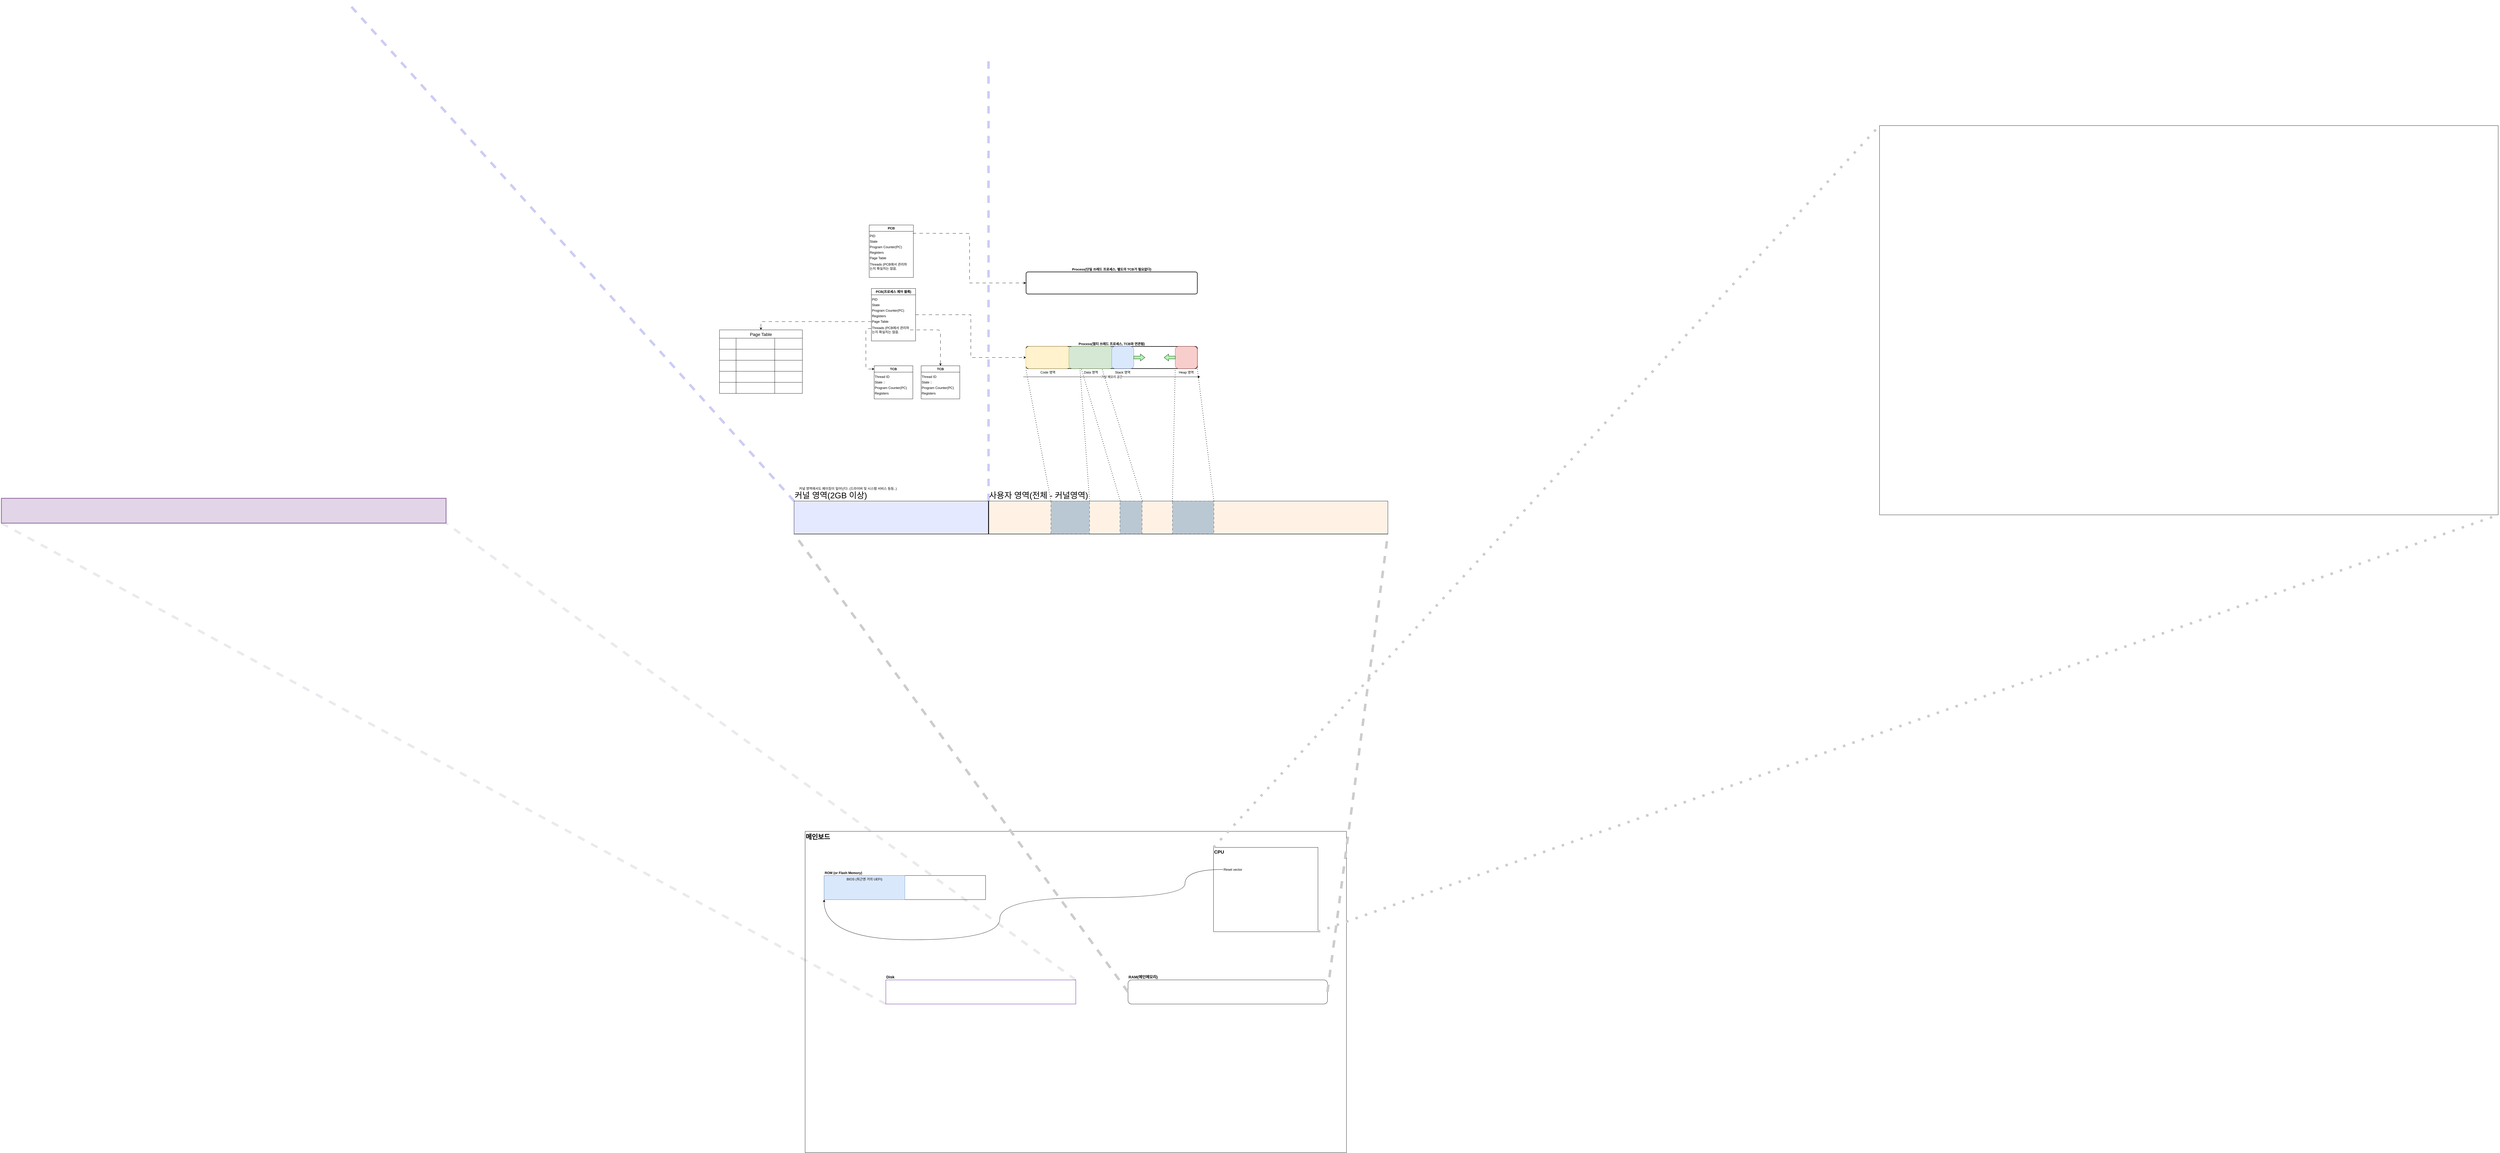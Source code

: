 <mxfile version="21.2.1" type="device">
  <diagram name="페이지-1" id="w3cRUwM86_0V4z1rOAap">
    <mxGraphModel dx="10690" dy="6540" grid="1" gridSize="10" guides="1" tooltips="1" connect="1" arrows="1" fold="1" page="0" pageScale="1" pageWidth="827" pageHeight="1169" math="0" shadow="0">
      <root>
        <mxCell id="0" />
        <mxCell id="1" style="" parent="0" />
        <mxCell id="Atr10vHD7Uc1EKGB259O-22" value="" style="group" parent="1" vertex="1" connectable="0">
          <mxGeometry x="-640" y="680" width="1960" height="1120" as="geometry" />
        </mxCell>
        <mxCell id="Atr10vHD7Uc1EKGB259O-1" value="메인보드" style="rounded=0;whiteSpace=wrap;html=1;verticalAlign=top;align=left;fontSize=24;fontStyle=1" parent="Atr10vHD7Uc1EKGB259O-22" vertex="1">
          <mxGeometry y="-43.636" width="1960" height="1163.636" as="geometry" />
        </mxCell>
        <mxCell id="Atr10vHD7Uc1EKGB259O-21" value="" style="group;labelPosition=center;verticalLabelPosition=top;align=center;verticalAlign=bottom;" parent="Atr10vHD7Uc1EKGB259O-22" vertex="1" connectable="0">
          <mxGeometry x="68.772" y="116.364" width="584.561" height="87.273" as="geometry" />
        </mxCell>
        <mxCell id="Atr10vHD7Uc1EKGB259O-2" value="ROM (or Flash Memory)" style="rounded=0;whiteSpace=wrap;html=1;labelPosition=center;verticalLabelPosition=top;align=left;verticalAlign=bottom;fontStyle=1" parent="Atr10vHD7Uc1EKGB259O-21" vertex="1">
          <mxGeometry width="584.561" height="87.273" as="geometry" />
        </mxCell>
        <mxCell id="Atr10vHD7Uc1EKGB259O-9" value="BIOS (최근엔 거의 UEFI)" style="rounded=0;whiteSpace=wrap;html=1;fillColor=#dae8fc;strokeColor=#6c8ebf;labelPosition=center;verticalLabelPosition=middle;align=center;verticalAlign=top;" parent="Atr10vHD7Uc1EKGB259O-21" vertex="1">
          <mxGeometry width="292.281" height="87.273" as="geometry" />
        </mxCell>
        <mxCell id="Atr10vHD7Uc1EKGB259O-17" value="" style="group" parent="Atr10vHD7Uc1EKGB259O-22" vertex="1" connectable="0">
          <mxGeometry x="1478.596" y="14.545" width="378.246" height="305.455" as="geometry" />
        </mxCell>
        <mxCell id="Atr10vHD7Uc1EKGB259O-18" value="" style="group" parent="Atr10vHD7Uc1EKGB259O-17" vertex="1" connectable="0">
          <mxGeometry width="378.246" height="305.455" as="geometry" />
        </mxCell>
        <mxCell id="Atr10vHD7Uc1EKGB259O-6" value="CPU" style="rounded=0;whiteSpace=wrap;html=1;fontSize=17;verticalAlign=top;align=left;fontStyle=1" parent="Atr10vHD7Uc1EKGB259O-18" vertex="1">
          <mxGeometry width="378.246" height="305.455" as="geometry" />
        </mxCell>
        <mxCell id="Atr10vHD7Uc1EKGB259O-10" value="Reset vector" style="text;html=1;strokeColor=none;fillColor=none;align=left;verticalAlign=middle;whiteSpace=wrap;rounded=0;" parent="Atr10vHD7Uc1EKGB259O-18" vertex="1">
          <mxGeometry x="34.386" y="58.182" width="154.737" height="43.636" as="geometry" />
        </mxCell>
        <mxCell id="Atr10vHD7Uc1EKGB259O-12" style="edgeStyle=orthogonalEdgeStyle;orthogonalLoop=1;jettySize=auto;html=1;entryX=0;entryY=1;entryDx=0;entryDy=0;curved=1;exitX=0;exitY=0.5;exitDx=0;exitDy=0;" parent="Atr10vHD7Uc1EKGB259O-22" source="Atr10vHD7Uc1EKGB259O-10" target="Atr10vHD7Uc1EKGB259O-9" edge="1">
          <mxGeometry relative="1" as="geometry">
            <mxPoint x="894.035" y="196.364" as="sourcePoint" />
            <Array as="points">
              <mxPoint x="1375.439" y="94.545" />
              <mxPoint x="1375.439" y="196.364" />
              <mxPoint x="704.912" y="196.364" />
              <mxPoint x="704.912" y="349.091" />
              <mxPoint x="68.772" y="349.091" />
            </Array>
          </mxGeometry>
        </mxCell>
        <mxCell id="Atr10vHD7Uc1EKGB259O-23" value="RAM(메인메모리)&lt;br style=&quot;font-size: 14px;&quot;&gt;" style="rounded=1;whiteSpace=wrap;html=1;align=left;verticalAlign=bottom;labelPosition=center;verticalLabelPosition=top;fontStyle=1;fontSize=14;" parent="Atr10vHD7Uc1EKGB259O-22" vertex="1">
          <mxGeometry x="1169.123" y="494.545" width="722.105" height="87.273" as="geometry" />
        </mxCell>
        <mxCell id="WG9KVxpAf_MhVoBtUx9F-7" value="Disk" style="rounded=0;whiteSpace=wrap;html=1;labelPosition=center;verticalLabelPosition=top;align=left;verticalAlign=bottom;fontStyle=1;fontSize=14;strokeColor=#4C0099;" parent="Atr10vHD7Uc1EKGB259O-22" vertex="1">
          <mxGeometry x="292.281" y="494.545" width="687.719" height="87.273" as="geometry" />
        </mxCell>
        <mxCell id="WG9KVxpAf_MhVoBtUx9F-10" value="" style="rounded=0;whiteSpace=wrap;html=1;" parent="1" vertex="1">
          <mxGeometry x="3250" y="-1920" width="2240" height="1410" as="geometry" />
        </mxCell>
        <mxCell id="WG9KVxpAf_MhVoBtUx9F-5" value="" style="endArrow=none;dashed=1;html=1;rounded=0;entryX=0;entryY=1;entryDx=0;entryDy=0;exitX=0;exitY=0.5;exitDx=0;exitDy=0;strokeWidth=9;strokeColor=#CCCCCC;" parent="1" source="Atr10vHD7Uc1EKGB259O-23" target="WG9KVxpAf_MhVoBtUx9F-1" edge="1">
          <mxGeometry width="50" height="50" relative="1" as="geometry">
            <mxPoint x="100" y="160" as="sourcePoint" />
            <mxPoint x="150" y="110" as="targetPoint" />
          </mxGeometry>
        </mxCell>
        <mxCell id="WG9KVxpAf_MhVoBtUx9F-6" value="" style="endArrow=none;dashed=1;html=1;rounded=0;entryX=1;entryY=1;entryDx=0;entryDy=0;exitX=1;exitY=0.5;exitDx=0;exitDy=0;strokeWidth=9;strokeColor=#CCCCCC;" parent="1" source="Atr10vHD7Uc1EKGB259O-23" target="WG9KVxpAf_MhVoBtUx9F-1" edge="1">
          <mxGeometry width="50" height="50" relative="1" as="geometry">
            <mxPoint x="550" y="-120" as="sourcePoint" />
            <mxPoint x="600" y="-170" as="targetPoint" />
          </mxGeometry>
        </mxCell>
        <mxCell id="WG9KVxpAf_MhVoBtUx9F-8" value="" style="endArrow=none;dashed=1;html=1;dashPattern=1 3;strokeWidth=9;rounded=0;exitX=0;exitY=0;exitDx=0;exitDy=0;entryX=0;entryY=0;entryDx=0;entryDy=0;strokeColor=#CCCCCC;" parent="1" source="Atr10vHD7Uc1EKGB259O-6" target="WG9KVxpAf_MhVoBtUx9F-10" edge="1">
          <mxGeometry width="50" height="50" relative="1" as="geometry">
            <mxPoint x="1610" y="-160" as="sourcePoint" />
            <mxPoint x="1660" y="-210" as="targetPoint" />
          </mxGeometry>
        </mxCell>
        <mxCell id="WG9KVxpAf_MhVoBtUx9F-11" value="" style="endArrow=none;dashed=1;html=1;dashPattern=1 3;strokeWidth=9;rounded=0;exitX=1;exitY=1;exitDx=0;exitDy=0;entryX=1;entryY=1;entryDx=0;entryDy=0;strokeColor=#CCCCCC;" parent="1" source="Atr10vHD7Uc1EKGB259O-6" target="WG9KVxpAf_MhVoBtUx9F-10" edge="1">
          <mxGeometry width="50" height="50" relative="1" as="geometry">
            <mxPoint x="2560" y="-470" as="sourcePoint" />
            <mxPoint x="2610" y="-520" as="targetPoint" />
          </mxGeometry>
        </mxCell>
        <mxCell id="WG9KVxpAf_MhVoBtUx9F-16" value="" style="group;fillColor=#f5f5f5;fontColor=#333333;strokeColor=#666666;" parent="1" vertex="1" connectable="0">
          <mxGeometry x="-680" y="-560" width="2150" height="120" as="geometry" />
        </mxCell>
        <mxCell id="WG9KVxpAf_MhVoBtUx9F-1" value="" style="rounded=0;whiteSpace=wrap;html=1;" parent="WG9KVxpAf_MhVoBtUx9F-16" vertex="1">
          <mxGeometry width="2150" height="119" as="geometry" />
        </mxCell>
        <mxCell id="WG9KVxpAf_MhVoBtUx9F-14" value="커널 영역(2GB 이상)" style="rounded=0;whiteSpace=wrap;html=1;fillColor=#002AFF;opacity=10;verticalAlign=bottom;align=left;labelPosition=center;verticalLabelPosition=top;fontSize=30;" parent="WG9KVxpAf_MhVoBtUx9F-16" vertex="1">
          <mxGeometry width="704.181" height="119" as="geometry" />
        </mxCell>
        <mxCell id="WG9KVxpAf_MhVoBtUx9F-15" value="사용자 영역(전체 - 커널영역)" style="rounded=0;whiteSpace=wrap;html=1;fillColor=#FF8000;opacity=10;verticalAlign=bottom;align=left;labelPosition=center;verticalLabelPosition=top;fontSize=30;" parent="WG9KVxpAf_MhVoBtUx9F-16" vertex="1">
          <mxGeometry x="704.181" width="1445.819" height="119" as="geometry" />
        </mxCell>
        <mxCell id="WG9KVxpAf_MhVoBtUx9F-51" value="" style="rounded=0;whiteSpace=wrap;html=1;fillColor=#bac8d3;strokeWidth=1;strokeColor=#23445d;dashed=1;dashPattern=8 8;" parent="WG9KVxpAf_MhVoBtUx9F-16" vertex="1">
          <mxGeometry x="930" width="140" height="119" as="geometry" />
        </mxCell>
        <mxCell id="WG9KVxpAf_MhVoBtUx9F-53" value="" style="line;strokeWidth=3;direction=south;html=1;" parent="WG9KVxpAf_MhVoBtUx9F-16" vertex="1">
          <mxGeometry x="699.18" width="10" height="119" as="geometry" />
        </mxCell>
        <mxCell id="WG9KVxpAf_MhVoBtUx9F-124" value="" style="rounded=0;whiteSpace=wrap;html=1;fillColor=#bac8d3;strokeWidth=1;strokeColor=#23445d;dashed=1;dashPattern=8 8;" parent="WG9KVxpAf_MhVoBtUx9F-16" vertex="1">
          <mxGeometry x="1180" width="80" height="119" as="geometry" />
        </mxCell>
        <mxCell id="WG9KVxpAf_MhVoBtUx9F-125" value="" style="rounded=0;whiteSpace=wrap;html=1;fillColor=#bac8d3;strokeWidth=1;strokeColor=#23445d;dashed=1;dashPattern=8 8;" parent="WG9KVxpAf_MhVoBtUx9F-16" vertex="1">
          <mxGeometry x="1370" width="150" height="119" as="geometry" />
        </mxCell>
        <mxCell id="WG9KVxpAf_MhVoBtUx9F-84" style="edgeStyle=orthogonalEdgeStyle;rounded=0;orthogonalLoop=1;jettySize=auto;html=1;entryX=0;entryY=0.5;entryDx=0;entryDy=0;dashed=1;dashPattern=12 12;" parent="1" target="WG9KVxpAf_MhVoBtUx9F-50" edge="1">
          <mxGeometry relative="1" as="geometry">
            <mxPoint x="-250" y="-1530" as="sourcePoint" />
          </mxGeometry>
        </mxCell>
        <mxCell id="WG9KVxpAf_MhVoBtUx9F-93" style="edgeStyle=orthogonalEdgeStyle;rounded=0;orthogonalLoop=1;jettySize=auto;html=1;exitX=1;exitY=0.5;exitDx=0;exitDy=0;entryX=0;entryY=0.5;entryDx=0;entryDy=0;dashed=1;dashPattern=12 12;" parent="1" source="WG9KVxpAf_MhVoBtUx9F-34" target="WG9KVxpAf_MhVoBtUx9F-83" edge="1">
          <mxGeometry relative="1" as="geometry" />
        </mxCell>
        <mxCell id="WG9KVxpAf_MhVoBtUx9F-34" value="PCB(프로세스 제어 블록)" style="swimlane;whiteSpace=wrap;html=1;" parent="1" vertex="1">
          <mxGeometry x="-400" y="-1330" width="160" height="190" as="geometry">
            <mxRectangle x="-640" y="-1000" width="70" height="30" as="alternateBounds" />
          </mxGeometry>
        </mxCell>
        <mxCell id="WG9KVxpAf_MhVoBtUx9F-35" value="PID" style="text;html=1;strokeColor=none;fillColor=none;align=left;verticalAlign=middle;whiteSpace=wrap;rounded=0;" parent="WG9KVxpAf_MhVoBtUx9F-34" vertex="1">
          <mxGeometry y="30" width="90" height="20" as="geometry" />
        </mxCell>
        <mxCell id="WG9KVxpAf_MhVoBtUx9F-38" value="State" style="text;html=1;strokeColor=none;fillColor=none;align=left;verticalAlign=middle;whiteSpace=wrap;rounded=0;" parent="WG9KVxpAf_MhVoBtUx9F-34" vertex="1">
          <mxGeometry y="50" width="90" height="20" as="geometry" />
        </mxCell>
        <mxCell id="WG9KVxpAf_MhVoBtUx9F-39" value="Program Counter(PC)" style="text;html=1;strokeColor=none;fillColor=none;align=left;verticalAlign=middle;whiteSpace=wrap;rounded=0;" parent="WG9KVxpAf_MhVoBtUx9F-34" vertex="1">
          <mxGeometry y="70" width="140" height="20" as="geometry" />
        </mxCell>
        <mxCell id="WG9KVxpAf_MhVoBtUx9F-40" value="Registers" style="text;html=1;strokeColor=none;fillColor=none;align=left;verticalAlign=middle;whiteSpace=wrap;rounded=0;" parent="WG9KVxpAf_MhVoBtUx9F-34" vertex="1">
          <mxGeometry y="90" width="90" height="20" as="geometry" />
        </mxCell>
        <mxCell id="WG9KVxpAf_MhVoBtUx9F-54" value="Page Table" style="text;html=1;strokeColor=none;fillColor=none;align=left;verticalAlign=middle;whiteSpace=wrap;rounded=0;" parent="WG9KVxpAf_MhVoBtUx9F-34" vertex="1">
          <mxGeometry y="110" width="140" height="20" as="geometry" />
        </mxCell>
        <mxCell id="WG9KVxpAf_MhVoBtUx9F-81" value="Threads (PCB에서 관리하는지 확실치는 않음." style="text;html=1;strokeColor=none;fillColor=none;align=left;verticalAlign=middle;whiteSpace=wrap;rounded=0;" parent="WG9KVxpAf_MhVoBtUx9F-34" vertex="1">
          <mxGeometry y="140" width="140" height="20" as="geometry" />
        </mxCell>
        <mxCell id="WG9KVxpAf_MhVoBtUx9F-42" value="TCB" style="swimlane;whiteSpace=wrap;html=1;" parent="1" vertex="1">
          <mxGeometry x="-390" y="-1050" width="140" height="120" as="geometry">
            <mxRectangle x="-640" y="-1000" width="70" height="30" as="alternateBounds" />
          </mxGeometry>
        </mxCell>
        <mxCell id="WG9KVxpAf_MhVoBtUx9F-43" value="Thread ID" style="text;html=1;strokeColor=none;fillColor=none;align=left;verticalAlign=middle;whiteSpace=wrap;rounded=0;" parent="WG9KVxpAf_MhVoBtUx9F-42" vertex="1">
          <mxGeometry y="30" width="90" height="20" as="geometry" />
        </mxCell>
        <mxCell id="WG9KVxpAf_MhVoBtUx9F-44" value="State ::" style="text;html=1;strokeColor=none;fillColor=none;align=left;verticalAlign=middle;whiteSpace=wrap;rounded=0;" parent="WG9KVxpAf_MhVoBtUx9F-42" vertex="1">
          <mxGeometry y="50" width="90" height="20" as="geometry" />
        </mxCell>
        <mxCell id="WG9KVxpAf_MhVoBtUx9F-45" value="Program Counter(PC)" style="text;html=1;strokeColor=none;fillColor=none;align=left;verticalAlign=middle;whiteSpace=wrap;rounded=0;" parent="WG9KVxpAf_MhVoBtUx9F-42" vertex="1">
          <mxGeometry y="70" width="140" height="20" as="geometry" />
        </mxCell>
        <mxCell id="WG9KVxpAf_MhVoBtUx9F-46" value="Registers" style="text;html=1;strokeColor=none;fillColor=none;align=left;verticalAlign=middle;whiteSpace=wrap;rounded=0;" parent="WG9KVxpAf_MhVoBtUx9F-42" vertex="1">
          <mxGeometry y="90" width="90" height="20" as="geometry" />
        </mxCell>
        <mxCell id="WG9KVxpAf_MhVoBtUx9F-48" value="" style="endArrow=none;dashed=1;html=1;rounded=0;exitX=0;exitY=0;exitDx=0;exitDy=0;strokeWidth=9;strokeColor=#0000CC;opacity=20;" parent="1" source="WG9KVxpAf_MhVoBtUx9F-14" edge="1">
          <mxGeometry width="50" height="50" relative="1" as="geometry">
            <mxPoint x="-690" y="-650" as="sourcePoint" />
            <mxPoint x="-2300" y="-2370" as="targetPoint" />
          </mxGeometry>
        </mxCell>
        <mxCell id="WG9KVxpAf_MhVoBtUx9F-49" value="" style="endArrow=none;dashed=1;html=1;rounded=0;exitX=0;exitY=0;exitDx=0;exitDy=0;strokeWidth=9;strokeColor=#0000CC;opacity=20;" parent="1" source="WG9KVxpAf_MhVoBtUx9F-15" edge="1">
          <mxGeometry width="50" height="50" relative="1" as="geometry">
            <mxPoint x="580" y="-1050" as="sourcePoint" />
            <mxPoint x="24" y="-2180" as="targetPoint" />
          </mxGeometry>
        </mxCell>
        <mxCell id="WG9KVxpAf_MhVoBtUx9F-50" value="Process(단일 쓰레드 프로세스, 별도의 TCB가 필요없다)" style="rounded=1;whiteSpace=wrap;html=1;absoluteArcSize=1;arcSize=14;strokeWidth=2;fontStyle=1;labelPosition=center;verticalLabelPosition=top;align=center;verticalAlign=bottom;" parent="1" vertex="1">
          <mxGeometry x="160" y="-1390" width="620" height="80" as="geometry" />
        </mxCell>
        <mxCell id="WG9KVxpAf_MhVoBtUx9F-55" value="Page Table" style="shape=table;startSize=30;container=1;collapsible=0;childLayout=tableLayout;strokeColor=default;fontSize=16;" parent="1" vertex="1">
          <mxGeometry x="-950" y="-1180" width="300" height="230" as="geometry" />
        </mxCell>
        <mxCell id="WG9KVxpAf_MhVoBtUx9F-56" value="" style="shape=tableRow;horizontal=0;startSize=0;swimlaneHead=0;swimlaneBody=0;strokeColor=inherit;top=0;left=0;bottom=0;right=0;collapsible=0;dropTarget=0;fillColor=none;points=[[0,0.5],[1,0.5]];portConstraint=eastwest;fontSize=16;" parent="WG9KVxpAf_MhVoBtUx9F-55" vertex="1">
          <mxGeometry y="30" width="300" height="40" as="geometry" />
        </mxCell>
        <mxCell id="WG9KVxpAf_MhVoBtUx9F-57" value="" style="shape=partialRectangle;html=1;whiteSpace=wrap;connectable=0;strokeColor=inherit;overflow=hidden;fillColor=none;top=0;left=0;bottom=0;right=0;pointerEvents=1;fontSize=16;" parent="WG9KVxpAf_MhVoBtUx9F-56" vertex="1">
          <mxGeometry width="60" height="40" as="geometry">
            <mxRectangle width="60" height="40" as="alternateBounds" />
          </mxGeometry>
        </mxCell>
        <mxCell id="WG9KVxpAf_MhVoBtUx9F-58" value="" style="shape=partialRectangle;html=1;whiteSpace=wrap;connectable=0;strokeColor=inherit;overflow=hidden;fillColor=none;top=0;left=0;bottom=0;right=0;pointerEvents=1;fontSize=16;" parent="WG9KVxpAf_MhVoBtUx9F-56" vertex="1">
          <mxGeometry x="60" width="140" height="40" as="geometry">
            <mxRectangle width="140" height="40" as="alternateBounds" />
          </mxGeometry>
        </mxCell>
        <mxCell id="WG9KVxpAf_MhVoBtUx9F-59" value="" style="shape=partialRectangle;html=1;whiteSpace=wrap;connectable=0;strokeColor=inherit;overflow=hidden;fillColor=none;top=0;left=0;bottom=0;right=0;pointerEvents=1;fontSize=16;" parent="WG9KVxpAf_MhVoBtUx9F-56" vertex="1">
          <mxGeometry x="200" width="100" height="40" as="geometry">
            <mxRectangle width="100" height="40" as="alternateBounds" />
          </mxGeometry>
        </mxCell>
        <mxCell id="WG9KVxpAf_MhVoBtUx9F-60" value="" style="shape=tableRow;horizontal=0;startSize=0;swimlaneHead=0;swimlaneBody=0;strokeColor=inherit;top=0;left=0;bottom=0;right=0;collapsible=0;dropTarget=0;fillColor=none;points=[[0,0.5],[1,0.5]];portConstraint=eastwest;fontSize=16;" parent="WG9KVxpAf_MhVoBtUx9F-55" vertex="1">
          <mxGeometry y="70" width="300" height="40" as="geometry" />
        </mxCell>
        <mxCell id="WG9KVxpAf_MhVoBtUx9F-61" value="" style="shape=partialRectangle;html=1;whiteSpace=wrap;connectable=0;strokeColor=inherit;overflow=hidden;fillColor=none;top=0;left=0;bottom=0;right=0;pointerEvents=1;fontSize=16;" parent="WG9KVxpAf_MhVoBtUx9F-60" vertex="1">
          <mxGeometry width="60" height="40" as="geometry">
            <mxRectangle width="60" height="40" as="alternateBounds" />
          </mxGeometry>
        </mxCell>
        <mxCell id="WG9KVxpAf_MhVoBtUx9F-62" value="" style="shape=partialRectangle;html=1;whiteSpace=wrap;connectable=0;strokeColor=inherit;overflow=hidden;fillColor=none;top=0;left=0;bottom=0;right=0;pointerEvents=1;fontSize=16;" parent="WG9KVxpAf_MhVoBtUx9F-60" vertex="1">
          <mxGeometry x="60" width="140" height="40" as="geometry">
            <mxRectangle width="140" height="40" as="alternateBounds" />
          </mxGeometry>
        </mxCell>
        <mxCell id="WG9KVxpAf_MhVoBtUx9F-63" value="" style="shape=partialRectangle;html=1;whiteSpace=wrap;connectable=0;strokeColor=inherit;overflow=hidden;fillColor=none;top=0;left=0;bottom=0;right=0;pointerEvents=1;fontSize=16;" parent="WG9KVxpAf_MhVoBtUx9F-60" vertex="1">
          <mxGeometry x="200" width="100" height="40" as="geometry">
            <mxRectangle width="100" height="40" as="alternateBounds" />
          </mxGeometry>
        </mxCell>
        <mxCell id="WG9KVxpAf_MhVoBtUx9F-64" value="" style="shape=tableRow;horizontal=0;startSize=0;swimlaneHead=0;swimlaneBody=0;strokeColor=inherit;top=0;left=0;bottom=0;right=0;collapsible=0;dropTarget=0;fillColor=none;points=[[0,0.5],[1,0.5]];portConstraint=eastwest;fontSize=16;" parent="WG9KVxpAf_MhVoBtUx9F-55" vertex="1">
          <mxGeometry y="110" width="300" height="40" as="geometry" />
        </mxCell>
        <mxCell id="WG9KVxpAf_MhVoBtUx9F-65" value="" style="shape=partialRectangle;html=1;whiteSpace=wrap;connectable=0;strokeColor=inherit;overflow=hidden;fillColor=none;top=0;left=0;bottom=0;right=0;pointerEvents=1;fontSize=16;" parent="WG9KVxpAf_MhVoBtUx9F-64" vertex="1">
          <mxGeometry width="60" height="40" as="geometry">
            <mxRectangle width="60" height="40" as="alternateBounds" />
          </mxGeometry>
        </mxCell>
        <mxCell id="WG9KVxpAf_MhVoBtUx9F-66" value="" style="shape=partialRectangle;html=1;whiteSpace=wrap;connectable=0;strokeColor=inherit;overflow=hidden;fillColor=none;top=0;left=0;bottom=0;right=0;pointerEvents=1;fontSize=16;" parent="WG9KVxpAf_MhVoBtUx9F-64" vertex="1">
          <mxGeometry x="60" width="140" height="40" as="geometry">
            <mxRectangle width="140" height="40" as="alternateBounds" />
          </mxGeometry>
        </mxCell>
        <mxCell id="WG9KVxpAf_MhVoBtUx9F-67" value="" style="shape=partialRectangle;html=1;whiteSpace=wrap;connectable=0;strokeColor=inherit;overflow=hidden;fillColor=none;top=0;left=0;bottom=0;right=0;pointerEvents=1;fontSize=16;" parent="WG9KVxpAf_MhVoBtUx9F-64" vertex="1">
          <mxGeometry x="200" width="100" height="40" as="geometry">
            <mxRectangle width="100" height="40" as="alternateBounds" />
          </mxGeometry>
        </mxCell>
        <mxCell id="WG9KVxpAf_MhVoBtUx9F-68" value="" style="shape=tableRow;horizontal=0;startSize=0;swimlaneHead=0;swimlaneBody=0;strokeColor=inherit;top=0;left=0;bottom=0;right=0;collapsible=0;dropTarget=0;fillColor=none;points=[[0,0.5],[1,0.5]];portConstraint=eastwest;fontSize=16;" parent="WG9KVxpAf_MhVoBtUx9F-55" vertex="1">
          <mxGeometry y="150" width="300" height="40" as="geometry" />
        </mxCell>
        <mxCell id="WG9KVxpAf_MhVoBtUx9F-69" value="" style="shape=partialRectangle;html=1;whiteSpace=wrap;connectable=0;strokeColor=inherit;overflow=hidden;fillColor=none;top=0;left=0;bottom=0;right=0;pointerEvents=1;fontSize=16;" parent="WG9KVxpAf_MhVoBtUx9F-68" vertex="1">
          <mxGeometry width="60" height="40" as="geometry">
            <mxRectangle width="60" height="40" as="alternateBounds" />
          </mxGeometry>
        </mxCell>
        <mxCell id="WG9KVxpAf_MhVoBtUx9F-70" value="" style="shape=partialRectangle;html=1;whiteSpace=wrap;connectable=0;strokeColor=inherit;overflow=hidden;fillColor=none;top=0;left=0;bottom=0;right=0;pointerEvents=1;fontSize=16;" parent="WG9KVxpAf_MhVoBtUx9F-68" vertex="1">
          <mxGeometry x="60" width="140" height="40" as="geometry">
            <mxRectangle width="140" height="40" as="alternateBounds" />
          </mxGeometry>
        </mxCell>
        <mxCell id="WG9KVxpAf_MhVoBtUx9F-71" value="" style="shape=partialRectangle;html=1;whiteSpace=wrap;connectable=0;strokeColor=inherit;overflow=hidden;fillColor=none;top=0;left=0;bottom=0;right=0;pointerEvents=1;fontSize=16;" parent="WG9KVxpAf_MhVoBtUx9F-68" vertex="1">
          <mxGeometry x="200" width="100" height="40" as="geometry">
            <mxRectangle width="100" height="40" as="alternateBounds" />
          </mxGeometry>
        </mxCell>
        <mxCell id="WG9KVxpAf_MhVoBtUx9F-72" value="" style="shape=tableRow;horizontal=0;startSize=0;swimlaneHead=0;swimlaneBody=0;strokeColor=inherit;top=0;left=0;bottom=0;right=0;collapsible=0;dropTarget=0;fillColor=none;points=[[0,0.5],[1,0.5]];portConstraint=eastwest;fontSize=16;" parent="WG9KVxpAf_MhVoBtUx9F-55" vertex="1">
          <mxGeometry y="190" width="300" height="40" as="geometry" />
        </mxCell>
        <mxCell id="WG9KVxpAf_MhVoBtUx9F-73" value="" style="shape=partialRectangle;html=1;whiteSpace=wrap;connectable=0;strokeColor=inherit;overflow=hidden;fillColor=none;top=0;left=0;bottom=0;right=0;pointerEvents=1;fontSize=16;" parent="WG9KVxpAf_MhVoBtUx9F-72" vertex="1">
          <mxGeometry width="60" height="40" as="geometry">
            <mxRectangle width="60" height="40" as="alternateBounds" />
          </mxGeometry>
        </mxCell>
        <mxCell id="WG9KVxpAf_MhVoBtUx9F-74" value="" style="shape=partialRectangle;html=1;whiteSpace=wrap;connectable=0;strokeColor=inherit;overflow=hidden;fillColor=none;top=0;left=0;bottom=0;right=0;pointerEvents=1;fontSize=16;" parent="WG9KVxpAf_MhVoBtUx9F-72" vertex="1">
          <mxGeometry x="60" width="140" height="40" as="geometry">
            <mxRectangle width="140" height="40" as="alternateBounds" />
          </mxGeometry>
        </mxCell>
        <mxCell id="WG9KVxpAf_MhVoBtUx9F-75" value="" style="shape=partialRectangle;html=1;whiteSpace=wrap;connectable=0;strokeColor=inherit;overflow=hidden;fillColor=none;top=0;left=0;bottom=0;right=0;pointerEvents=1;fontSize=16;" parent="WG9KVxpAf_MhVoBtUx9F-72" vertex="1">
          <mxGeometry x="200" width="100" height="40" as="geometry">
            <mxRectangle width="100" height="40" as="alternateBounds" />
          </mxGeometry>
        </mxCell>
        <mxCell id="WG9KVxpAf_MhVoBtUx9F-77" value="" style="endArrow=none;dashed=1;html=1;rounded=0;exitX=0;exitY=1;exitDx=0;exitDy=0;strokeWidth=9;strokeColor=#432D57;opacity=10;fillColor=#76608a;entryX=0;entryY=1;entryDx=0;entryDy=0;" parent="1" source="WG9KVxpAf_MhVoBtUx9F-7" target="WG9KVxpAf_MhVoBtUx9F-79" edge="1">
          <mxGeometry width="50" height="50" relative="1" as="geometry">
            <mxPoint x="20" y="470" as="sourcePoint" />
            <mxPoint x="-4140" y="-310" as="targetPoint" />
          </mxGeometry>
        </mxCell>
        <mxCell id="WG9KVxpAf_MhVoBtUx9F-78" value="" style="endArrow=none;dashed=1;html=1;rounded=0;exitX=1;exitY=0;exitDx=0;exitDy=0;strokeWidth=9;strokeColor=#432D57;opacity=10;fillColor=#76608a;entryX=1;entryY=1;entryDx=0;entryDy=0;" parent="1" source="WG9KVxpAf_MhVoBtUx9F-7" target="WG9KVxpAf_MhVoBtUx9F-79" edge="1">
          <mxGeometry width="50" height="50" relative="1" as="geometry">
            <mxPoint x="160" y="-30" as="sourcePoint" />
            <mxPoint x="-1440" y="-460" as="targetPoint" />
          </mxGeometry>
        </mxCell>
        <mxCell id="WG9KVxpAf_MhVoBtUx9F-79" value="" style="rounded=0;whiteSpace=wrap;html=1;fillColor=#e1d5e7;strokeColor=#9673a6;strokeWidth=3;" parent="1" vertex="1">
          <mxGeometry x="-3550" y="-570" width="1610" height="90" as="geometry" />
        </mxCell>
        <mxCell id="WG9KVxpAf_MhVoBtUx9F-83" value="Process(멀티&amp;nbsp;쓰레드 프로세스, TCB와 연관됨)" style="rounded=1;whiteSpace=wrap;html=1;absoluteArcSize=1;arcSize=14;strokeWidth=2;fontStyle=1;labelPosition=center;verticalLabelPosition=top;align=center;verticalAlign=bottom;" parent="1" vertex="1">
          <mxGeometry x="160" y="-1120" width="620" height="80" as="geometry" />
        </mxCell>
        <mxCell id="WG9KVxpAf_MhVoBtUx9F-85" value="PCB" style="swimlane;whiteSpace=wrap;html=1;" parent="1" vertex="1">
          <mxGeometry x="-408" y="-1560" width="160" height="190" as="geometry">
            <mxRectangle x="-640" y="-1000" width="70" height="30" as="alternateBounds" />
          </mxGeometry>
        </mxCell>
        <mxCell id="WG9KVxpAf_MhVoBtUx9F-86" value="PID" style="text;html=1;strokeColor=none;fillColor=none;align=left;verticalAlign=middle;whiteSpace=wrap;rounded=0;" parent="WG9KVxpAf_MhVoBtUx9F-85" vertex="1">
          <mxGeometry y="30" width="90" height="20" as="geometry" />
        </mxCell>
        <mxCell id="WG9KVxpAf_MhVoBtUx9F-87" value="State" style="text;html=1;strokeColor=none;fillColor=none;align=left;verticalAlign=middle;whiteSpace=wrap;rounded=0;" parent="WG9KVxpAf_MhVoBtUx9F-85" vertex="1">
          <mxGeometry y="50" width="90" height="20" as="geometry" />
        </mxCell>
        <mxCell id="WG9KVxpAf_MhVoBtUx9F-88" value="Program Counter(PC)" style="text;html=1;strokeColor=none;fillColor=none;align=left;verticalAlign=middle;whiteSpace=wrap;rounded=0;" parent="WG9KVxpAf_MhVoBtUx9F-85" vertex="1">
          <mxGeometry y="70" width="140" height="20" as="geometry" />
        </mxCell>
        <mxCell id="WG9KVxpAf_MhVoBtUx9F-89" value="Registers" style="text;html=1;strokeColor=none;fillColor=none;align=left;verticalAlign=middle;whiteSpace=wrap;rounded=0;" parent="WG9KVxpAf_MhVoBtUx9F-85" vertex="1">
          <mxGeometry y="90" width="90" height="20" as="geometry" />
        </mxCell>
        <mxCell id="WG9KVxpAf_MhVoBtUx9F-90" value="Page Table" style="text;html=1;strokeColor=none;fillColor=none;align=left;verticalAlign=middle;whiteSpace=wrap;rounded=0;" parent="WG9KVxpAf_MhVoBtUx9F-85" vertex="1">
          <mxGeometry y="110" width="140" height="20" as="geometry" />
        </mxCell>
        <mxCell id="WG9KVxpAf_MhVoBtUx9F-91" value="Threads (PCB에서 관리하는지 확실치는 않음." style="text;html=1;strokeColor=none;fillColor=none;align=left;verticalAlign=middle;whiteSpace=wrap;rounded=0;" parent="WG9KVxpAf_MhVoBtUx9F-85" vertex="1">
          <mxGeometry y="140" width="140" height="20" as="geometry" />
        </mxCell>
        <mxCell id="WG9KVxpAf_MhVoBtUx9F-94" style="edgeStyle=orthogonalEdgeStyle;rounded=1;orthogonalLoop=1;jettySize=auto;html=1;exitX=0;exitY=0.25;exitDx=0;exitDy=0;entryX=0.005;entryY=0.097;entryDx=0;entryDy=0;entryPerimeter=0;dashed=1;dashPattern=12 12;" parent="1" source="WG9KVxpAf_MhVoBtUx9F-81" target="WG9KVxpAf_MhVoBtUx9F-42" edge="1">
          <mxGeometry relative="1" as="geometry">
            <Array as="points">
              <mxPoint x="-420" y="-1185" />
              <mxPoint x="-420" y="-1038" />
            </Array>
          </mxGeometry>
        </mxCell>
        <mxCell id="WG9KVxpAf_MhVoBtUx9F-95" value="TCB" style="swimlane;whiteSpace=wrap;html=1;" parent="1" vertex="1">
          <mxGeometry x="-220" y="-1050" width="140" height="120" as="geometry">
            <mxRectangle x="-640" y="-1000" width="70" height="30" as="alternateBounds" />
          </mxGeometry>
        </mxCell>
        <mxCell id="WG9KVxpAf_MhVoBtUx9F-96" value="Thread ID" style="text;html=1;strokeColor=none;fillColor=none;align=left;verticalAlign=middle;whiteSpace=wrap;rounded=0;" parent="WG9KVxpAf_MhVoBtUx9F-95" vertex="1">
          <mxGeometry y="30" width="90" height="20" as="geometry" />
        </mxCell>
        <mxCell id="WG9KVxpAf_MhVoBtUx9F-97" value="State ::" style="text;html=1;strokeColor=none;fillColor=none;align=left;verticalAlign=middle;whiteSpace=wrap;rounded=0;" parent="WG9KVxpAf_MhVoBtUx9F-95" vertex="1">
          <mxGeometry y="50" width="90" height="20" as="geometry" />
        </mxCell>
        <mxCell id="WG9KVxpAf_MhVoBtUx9F-98" value="Program Counter(PC)" style="text;html=1;strokeColor=none;fillColor=none;align=left;verticalAlign=middle;whiteSpace=wrap;rounded=0;" parent="WG9KVxpAf_MhVoBtUx9F-95" vertex="1">
          <mxGeometry y="70" width="140" height="20" as="geometry" />
        </mxCell>
        <mxCell id="WG9KVxpAf_MhVoBtUx9F-99" value="Registers" style="text;html=1;strokeColor=none;fillColor=none;align=left;verticalAlign=middle;whiteSpace=wrap;rounded=0;" parent="WG9KVxpAf_MhVoBtUx9F-95" vertex="1">
          <mxGeometry y="90" width="90" height="20" as="geometry" />
        </mxCell>
        <mxCell id="WG9KVxpAf_MhVoBtUx9F-102" style="edgeStyle=orthogonalEdgeStyle;rounded=1;orthogonalLoop=1;jettySize=auto;html=1;dashed=1;dashPattern=12 12;" parent="1" source="WG9KVxpAf_MhVoBtUx9F-81" target="WG9KVxpAf_MhVoBtUx9F-95" edge="1">
          <mxGeometry relative="1" as="geometry" />
        </mxCell>
        <mxCell id="WG9KVxpAf_MhVoBtUx9F-110" style="edgeStyle=orthogonalEdgeStyle;rounded=0;orthogonalLoop=1;jettySize=auto;html=1;dashed=1;dashPattern=12 12;" parent="1" source="WG9KVxpAf_MhVoBtUx9F-54" target="WG9KVxpAf_MhVoBtUx9F-55" edge="1">
          <mxGeometry relative="1" as="geometry" />
        </mxCell>
        <mxCell id="WG9KVxpAf_MhVoBtUx9F-114" value="Code 영역" style="rounded=1;whiteSpace=wrap;html=1;labelPosition=center;verticalLabelPosition=bottom;align=center;verticalAlign=top;fillColor=#fff2cc;strokeColor=#d6b656;" parent="1" vertex="1">
          <mxGeometry x="159" y="-1120" width="160" height="80" as="geometry" />
        </mxCell>
        <mxCell id="WG9KVxpAf_MhVoBtUx9F-115" value="Data 영역" style="rounded=1;whiteSpace=wrap;html=1;labelPosition=center;verticalLabelPosition=bottom;align=center;verticalAlign=top;fillColor=#d5e8d4;strokeColor=#82b366;" parent="1" vertex="1">
          <mxGeometry x="315" y="-1120" width="160" height="80" as="geometry" />
        </mxCell>
        <mxCell id="WG9KVxpAf_MhVoBtUx9F-116" value="가상 메모리 공간" style="endArrow=classic;html=1;rounded=0;" parent="1" edge="1">
          <mxGeometry width="50" height="50" relative="1" as="geometry">
            <mxPoint x="150" y="-1010" as="sourcePoint" />
            <mxPoint x="790" y="-1010" as="targetPoint" />
          </mxGeometry>
        </mxCell>
        <mxCell id="WG9KVxpAf_MhVoBtUx9F-117" value="Stack 영역" style="rounded=1;whiteSpace=wrap;html=1;labelPosition=center;verticalLabelPosition=bottom;align=center;verticalAlign=top;fillColor=#dae8fc;strokeColor=#6c8ebf;" parent="1" vertex="1">
          <mxGeometry x="470" y="-1120" width="80" height="80" as="geometry" />
        </mxCell>
        <mxCell id="WG9KVxpAf_MhVoBtUx9F-118" value="Heap 영역" style="rounded=1;whiteSpace=wrap;html=1;labelPosition=center;verticalLabelPosition=bottom;align=center;verticalAlign=top;fillColor=#f8cecc;strokeColor=#b85450;" parent="1" vertex="1">
          <mxGeometry x="700" y="-1120" width="80" height="80" as="geometry" />
        </mxCell>
        <mxCell id="WG9KVxpAf_MhVoBtUx9F-122" value="" style="html=1;outlineConnect=0;whiteSpace=wrap;fillColor=#AFFFAF;shape=mxgraph.archimate3.process;" parent="1" vertex="1">
          <mxGeometry x="550" y="-1092.5" width="40" height="25" as="geometry" />
        </mxCell>
        <mxCell id="WG9KVxpAf_MhVoBtUx9F-123" value="" style="html=1;outlineConnect=0;whiteSpace=wrap;fillColor=#AFFFAF;shape=mxgraph.archimate3.process;rotation=-180;" parent="1" vertex="1">
          <mxGeometry x="660" y="-1092.5" width="40" height="25" as="geometry" />
        </mxCell>
        <mxCell id="WG9KVxpAf_MhVoBtUx9F-126" value="" style="endArrow=none;dashed=1;html=1;dashPattern=1 3;strokeWidth=2;rounded=0;entryX=0;entryY=1;entryDx=0;entryDy=0;exitX=0;exitY=0;exitDx=0;exitDy=0;" parent="1" source="WG9KVxpAf_MhVoBtUx9F-51" target="WG9KVxpAf_MhVoBtUx9F-114" edge="1">
          <mxGeometry width="50" height="50" relative="1" as="geometry">
            <mxPoint x="170" y="-950" as="sourcePoint" />
            <mxPoint x="220" y="-1000" as="targetPoint" />
          </mxGeometry>
        </mxCell>
        <mxCell id="WG9KVxpAf_MhVoBtUx9F-128" value="" style="endArrow=none;dashed=1;html=1;dashPattern=1 3;strokeWidth=2;rounded=0;entryX=0.25;entryY=1;entryDx=0;entryDy=0;" parent="1" target="WG9KVxpAf_MhVoBtUx9F-115" edge="1">
          <mxGeometry width="50" height="50" relative="1" as="geometry">
            <mxPoint x="390" y="-560" as="sourcePoint" />
            <mxPoint x="300" y="-1030" as="targetPoint" />
          </mxGeometry>
        </mxCell>
        <mxCell id="WG9KVxpAf_MhVoBtUx9F-129" value="" style="endArrow=none;dashed=1;html=1;dashPattern=1 3;strokeWidth=2;rounded=0;exitX=0;exitY=0;exitDx=0;exitDy=0;" parent="1" edge="1">
          <mxGeometry width="50" height="50" relative="1" as="geometry">
            <mxPoint x="501" y="-560" as="sourcePoint" />
            <mxPoint x="360" y="-1040" as="targetPoint" />
          </mxGeometry>
        </mxCell>
        <mxCell id="WG9KVxpAf_MhVoBtUx9F-130" value="" style="endArrow=none;dashed=1;html=1;dashPattern=1 3;strokeWidth=2;rounded=0;entryX=0.75;entryY=1;entryDx=0;entryDy=0;exitX=0;exitY=0;exitDx=0;exitDy=0;" parent="1" target="WG9KVxpAf_MhVoBtUx9F-115" edge="1">
          <mxGeometry width="50" height="50" relative="1" as="geometry">
            <mxPoint x="581" y="-560" as="sourcePoint" />
            <mxPoint x="490" y="-1040" as="targetPoint" />
          </mxGeometry>
        </mxCell>
        <mxCell id="WG9KVxpAf_MhVoBtUx9F-131" value="" style="endArrow=none;dashed=1;html=1;dashPattern=1 3;strokeWidth=2;rounded=0;entryX=0;entryY=1;entryDx=0;entryDy=0;exitX=0;exitY=0;exitDx=0;exitDy=0;" parent="1" source="WG9KVxpAf_MhVoBtUx9F-125" edge="1">
          <mxGeometry width="50" height="50" relative="1" as="geometry">
            <mxPoint x="690" y="-570" as="sourcePoint" />
            <mxPoint x="700" y="-1040" as="targetPoint" />
          </mxGeometry>
        </mxCell>
        <mxCell id="WG9KVxpAf_MhVoBtUx9F-132" value="" style="endArrow=none;dashed=1;html=1;dashPattern=1 3;strokeWidth=2;rounded=0;entryX=0;entryY=1;entryDx=0;entryDy=0;exitX=1;exitY=0;exitDx=0;exitDy=0;" parent="1" source="WG9KVxpAf_MhVoBtUx9F-125" edge="1">
          <mxGeometry width="50" height="50" relative="1" as="geometry">
            <mxPoint x="871" y="-560" as="sourcePoint" />
            <mxPoint x="780" y="-1040" as="targetPoint" />
          </mxGeometry>
        </mxCell>
        <mxCell id="WG9KVxpAf_MhVoBtUx9F-80" value="커널 영역에서도 페이징이 일어난다. (드라이버 및 시스템 서비스 등등..)" style="text;html=1;strokeColor=none;fillColor=none;align=center;verticalAlign=middle;whiteSpace=wrap;rounded=0;" parent="1" vertex="1">
          <mxGeometry x="-900" y="-620" width="830" height="30" as="geometry" />
        </mxCell>
        <mxCell id="Atr10vHD7Uc1EKGB259O-3" value="부팅" parent="0" />
      </root>
    </mxGraphModel>
  </diagram>
</mxfile>
